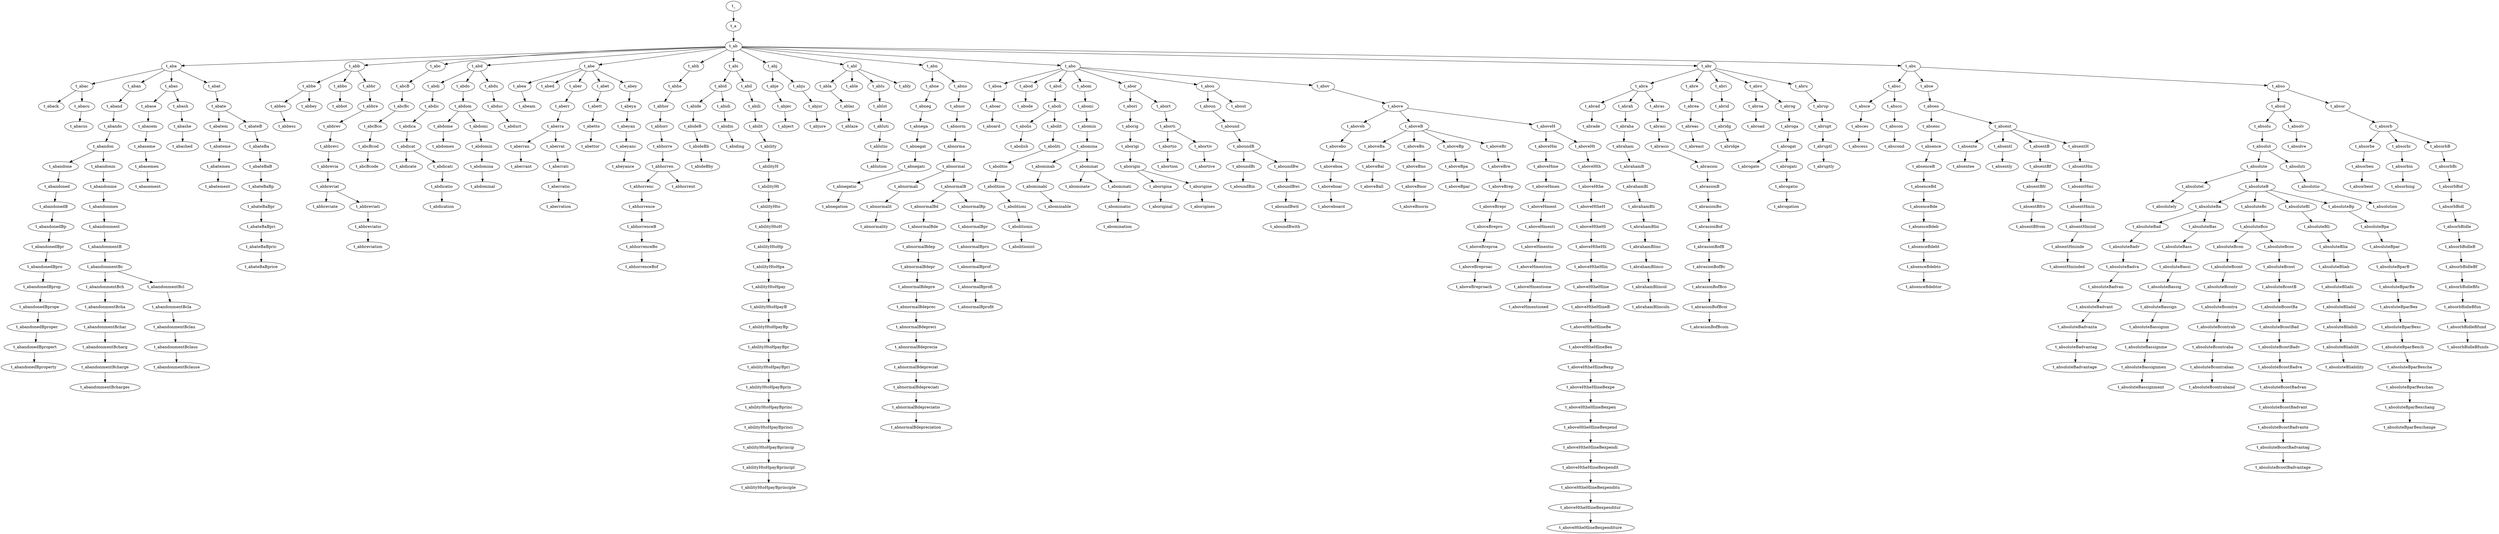 digraph trie {
	t_ -> t_a;
	t_a -> t_ab;
	t_ab -> t_aba;
	t_aba -> t_abac;
	t_abac -> t_aback;
	t_abac -> t_abacu;
	t_abacu -> t_abacus;
	t_aba -> t_aban;
	t_aban -> t_aband;
	t_aband -> t_abando;
	t_abando -> t_abandon;
	t_abandon -> t_abandone;
	t_abandone -> t_abandoned;
	t_abandoned -> t_abandonedB;
	t_abandonedB -> t_abandonedBp;
	t_abandonedBp -> t_abandonedBpr;
	t_abandonedBpr -> t_abandonedBpro;
	t_abandonedBpro -> t_abandonedBprop;
	t_abandonedBprop -> t_abandonedBprope;
	t_abandonedBprope -> t_abandonedBproper;
	t_abandonedBproper -> t_abandonedBpropert;
	t_abandonedBpropert -> t_abandonedBproperty;
	t_abandon -> t_abandonm;
	t_abandonm -> t_abandonme;
	t_abandonme -> t_abandonmen;
	t_abandonmen -> t_abandonment;
	t_abandonment -> t_abandonmentB;
	t_abandonmentB -> t_abandonmentBc;
	t_abandonmentBc -> t_abandonmentBch;
	t_abandonmentBch -> t_abandonmentBcha;
	t_abandonmentBcha -> t_abandonmentBchar;
	t_abandonmentBchar -> t_abandonmentBcharg;
	t_abandonmentBcharg -> t_abandonmentBcharge;
	t_abandonmentBcharge -> t_abandonmentBcharges;
	t_abandonmentBc -> t_abandonmentBcl;
	t_abandonmentBcl -> t_abandonmentBcla;
	t_abandonmentBcla -> t_abandonmentBclau;
	t_abandonmentBclau -> t_abandonmentBclaus;
	t_abandonmentBclaus -> t_abandonmentBclause;
	t_aba -> t_abas;
	t_abas -> t_abase;
	t_abase -> t_abasem;
	t_abasem -> t_abaseme;
	t_abaseme -> t_abasemen;
	t_abasemen -> t_abasement;
	t_abas -> t_abash;
	t_abash -> t_abashe;
	t_abashe -> t_abashed;
	t_aba -> t_abat;
	t_abat -> t_abate;
	t_abate -> t_abatem;
	t_abatem -> t_abateme;
	t_abateme -> t_abatemen;
	t_abatemen -> t_abatement;
	t_abate -> t_abateB;
	t_abateB -> t_abateBa;
	t_abateBa -> t_abateBaB;
	t_abateBaB -> t_abateBaBp;
	t_abateBaBp -> t_abateBaBpr;
	t_abateBaBpr -> t_abateBaBpri;
	t_abateBaBpri -> t_abateBaBpric;
	t_abateBaBpric -> t_abateBaBprice;
	t_ab -> t_abb;
	t_abb -> t_abbe;
	t_abbe -> t_abbes;
	t_abbes -> t_abbess;
	t_abbe -> t_abbey;
	t_abb -> t_abbo;
	t_abbo -> t_abbot;
	t_abb -> t_abbr;
	t_abbr -> t_abbre;
	t_abbre -> t_abbrev;
	t_abbrev -> t_abbrevi;
	t_abbrevi -> t_abbrevia;
	t_abbrevia -> t_abbreviat;
	t_abbreviat -> t_abbreviate;
	t_abbreviat -> t_abbreviati;
	t_abbreviati -> t_abbreviatio;
	t_abbreviatio -> t_abbreviation;
	t_ab -> t_abc;
	t_abc -> t_abcB;
	t_abcB -> t_abcBc;
	t_abcBc -> t_abcBco;
	t_abcBco -> t_abcBcod;
	t_abcBcod -> t_abcBcode;
	t_ab -> t_abd;
	t_abd -> t_abdi;
	t_abdi -> t_abdic;
	t_abdic -> t_abdica;
	t_abdica -> t_abdicat;
	t_abdicat -> t_abdicate;
	t_abdicat -> t_abdicati;
	t_abdicati -> t_abdicatio;
	t_abdicatio -> t_abdication;
	t_abd -> t_abdo;
	t_abdo -> t_abdom;
	t_abdom -> t_abdome;
	t_abdome -> t_abdomen;
	t_abdom -> t_abdomi;
	t_abdomi -> t_abdomin;
	t_abdomin -> t_abdomina;
	t_abdomina -> t_abdominal;
	t_abd -> t_abdu;
	t_abdu -> t_abduc;
	t_abduc -> t_abduct;
	t_ab -> t_abe;
	t_abe -> t_abea;
	t_abea -> t_abeam;
	t_abe -> t_abed;
	t_abe -> t_aber;
	t_aber -> t_aberr;
	t_aberr -> t_aberra;
	t_aberra -> t_aberran;
	t_aberran -> t_aberrant;
	t_aberra -> t_aberrat;
	t_aberrat -> t_aberrati;
	t_aberrati -> t_aberratio;
	t_aberratio -> t_aberration;
	t_abe -> t_abet;
	t_abet -> t_abett;
	t_abett -> t_abetto;
	t_abetto -> t_abettor;
	t_abe -> t_abey;
	t_abey -> t_abeya;
	t_abeya -> t_abeyan;
	t_abeyan -> t_abeyanc;
	t_abeyanc -> t_abeyance;
	t_ab -> t_abh;
	t_abh -> t_abho;
	t_abho -> t_abhor;
	t_abhor -> t_abhorr;
	t_abhorr -> t_abhorre;
	t_abhorre -> t_abhorren;
	t_abhorren -> t_abhorrenc;
	t_abhorrenc -> t_abhorrence;
	t_abhorrence -> t_abhorrenceB;
	t_abhorrenceB -> t_abhorrenceBo;
	t_abhorrenceBo -> t_abhorrenceBof;
	t_abhorren -> t_abhorrent;
	t_ab -> t_abi;
	t_abi -> t_abid;
	t_abid -> t_abide;
	t_abide -> t_abideB;
	t_abideB -> t_abideBb;
	t_abideBb -> t_abideBby;
	t_abid -> t_abidi;
	t_abidi -> t_abidin;
	t_abidin -> t_abiding;
	t_abi -> t_abil;
	t_abil -> t_abili;
	t_abili -> t_abilit;
	t_abilit -> t_ability;
	t_ability -> t_abilityH;
	t_abilityH -> t_abilityHt;
	t_abilityHt -> t_abilityHto;
	t_abilityHto -> t_abilityHtoH;
	t_abilityHtoH -> t_abilityHtoHp;
	t_abilityHtoHp -> t_abilityHtoHpa;
	t_abilityHtoHpa -> t_abilityHtoHpay;
	t_abilityHtoHpay -> t_abilityHtoHpayB;
	t_abilityHtoHpayB -> t_abilityHtoHpayBp;
	t_abilityHtoHpayBp -> t_abilityHtoHpayBpr;
	t_abilityHtoHpayBpr -> t_abilityHtoHpayBpri;
	t_abilityHtoHpayBpri -> t_abilityHtoHpayBprin;
	t_abilityHtoHpayBprin -> t_abilityHtoHpayBprinc;
	t_abilityHtoHpayBprinc -> t_abilityHtoHpayBprinci;
	t_abilityHtoHpayBprinci -> t_abilityHtoHpayBprincip;
	t_abilityHtoHpayBprincip -> t_abilityHtoHpayBprincipl;
	t_abilityHtoHpayBprincipl -> t_abilityHtoHpayBprinciple;
	t_ab -> t_abj;
	t_abj -> t_abje;
	t_abje -> t_abjec;
	t_abjec -> t_abject;
	t_abj -> t_abju;
	t_abju -> t_abjur;
	t_abjur -> t_abjure;
	t_ab -> t_abl;
	t_abl -> t_abla;
	t_abla -> t_ablaz;
	t_ablaz -> t_ablaze;
	t_abl -> t_able;
	t_abl -> t_ablu;
	t_ablu -> t_ablut;
	t_ablut -> t_abluti;
	t_abluti -> t_ablutio;
	t_ablutio -> t_ablution;
	t_abl -> t_ably;
	t_ab -> t_abn;
	t_abn -> t_abne;
	t_abne -> t_abneg;
	t_abneg -> t_abnega;
	t_abnega -> t_abnegat;
	t_abnegat -> t_abnegati;
	t_abnegati -> t_abnegatio;
	t_abnegatio -> t_abnegation;
	t_abn -> t_abno;
	t_abno -> t_abnor;
	t_abnor -> t_abnorm;
	t_abnorm -> t_abnorma;
	t_abnorma -> t_abnormal;
	t_abnormal -> t_abnormali;
	t_abnormali -> t_abnormalit;
	t_abnormalit -> t_abnormality;
	t_abnormal -> t_abnormalB;
	t_abnormalB -> t_abnormalBd;
	t_abnormalBd -> t_abnormalBde;
	t_abnormalBde -> t_abnormalBdep;
	t_abnormalBdep -> t_abnormalBdepr;
	t_abnormalBdepr -> t_abnormalBdepre;
	t_abnormalBdepre -> t_abnormalBdeprec;
	t_abnormalBdeprec -> t_abnormalBdepreci;
	t_abnormalBdepreci -> t_abnormalBdeprecia;
	t_abnormalBdeprecia -> t_abnormalBdepreciat;
	t_abnormalBdepreciat -> t_abnormalBdepreciati;
	t_abnormalBdepreciati -> t_abnormalBdepreciatio;
	t_abnormalBdepreciatio -> t_abnormalBdepreciation;
	t_abnormalB -> t_abnormalBp;
	t_abnormalBp -> t_abnormalBpr;
	t_abnormalBpr -> t_abnormalBpro;
	t_abnormalBpro -> t_abnormalBprof;
	t_abnormalBprof -> t_abnormalBprofi;
	t_abnormalBprofi -> t_abnormalBprofit;
	t_ab -> t_abo;
	t_abo -> t_aboa;
	t_aboa -> t_aboar;
	t_aboar -> t_aboard;
	t_abo -> t_abod;
	t_abod -> t_abode;
	t_abo -> t_abol;
	t_abol -> t_aboli;
	t_aboli -> t_abolis;
	t_abolis -> t_abolish;
	t_aboli -> t_abolit;
	t_abolit -> t_aboliti;
	t_aboliti -> t_abolitio;
	t_abolitio -> t_abolition;
	t_abolition -> t_abolitioni;
	t_abolitioni -> t_abolitionis;
	t_abolitionis -> t_abolitionist;
	t_abo -> t_abom;
	t_abom -> t_abomi;
	t_abomi -> t_abomin;
	t_abomin -> t_abomina;
	t_abomina -> t_abominab;
	t_abominab -> t_abominabl;
	t_abominabl -> t_abominable;
	t_abomina -> t_abominat;
	t_abominat -> t_abominate;
	t_abominat -> t_abominati;
	t_abominati -> t_abominatio;
	t_abominatio -> t_abomination;
	t_abo -> t_abor;
	t_abor -> t_abori;
	t_abori -> t_aborig;
	t_aborig -> t_aborigi;
	t_aborigi -> t_aborigin;
	t_aborigin -> t_aborigina;
	t_aborigina -> t_aboriginal;
	t_aborigin -> t_aborigine;
	t_aborigine -> t_aborigines;
	t_abor -> t_abort;
	t_abort -> t_aborti;
	t_aborti -> t_abortio;
	t_abortio -> t_abortion;
	t_aborti -> t_abortiv;
	t_abortiv -> t_abortive;
	t_abo -> t_abou;
	t_abou -> t_aboun;
	t_aboun -> t_abound;
	t_abound -> t_aboundB;
	t_aboundB -> t_aboundBi;
	t_aboundBi -> t_aboundBin;
	t_aboundB -> t_aboundBw;
	t_aboundBw -> t_aboundBwi;
	t_aboundBwi -> t_aboundBwit;
	t_aboundBwit -> t_aboundBwith;
	t_abou -> t_about;
	t_abo -> t_abov;
	t_abov -> t_above;
	t_above -> t_aboveb;
	t_aboveb -> t_abovebo;
	t_abovebo -> t_aboveboa;
	t_aboveboa -> t_aboveboar;
	t_aboveboar -> t_aboveboard;
	t_above -> t_aboveB;
	t_aboveB -> t_aboveBa;
	t_aboveBa -> t_aboveBal;
	t_aboveBal -> t_aboveBall;
	t_aboveB -> t_aboveBn;
	t_aboveBn -> t_aboveBno;
	t_aboveBno -> t_aboveBnor;
	t_aboveBnor -> t_aboveBnorm;
	t_aboveB -> t_aboveBp;
	t_aboveBp -> t_aboveBpa;
	t_aboveBpa -> t_aboveBpar;
	t_aboveB -> t_aboveBr;
	t_aboveBr -> t_aboveBre;
	t_aboveBre -> t_aboveBrep;
	t_aboveBrep -> t_aboveBrepr;
	t_aboveBrepr -> t_aboveBrepro;
	t_aboveBrepro -> t_aboveBreproa;
	t_aboveBreproa -> t_aboveBreproac;
	t_aboveBreproac -> t_aboveBreproach;
	t_above -> t_aboveH;
	t_aboveH -> t_aboveHm;
	t_aboveHm -> t_aboveHme;
	t_aboveHme -> t_aboveHmen;
	t_aboveHmen -> t_aboveHment;
	t_aboveHment -> t_aboveHmenti;
	t_aboveHmenti -> t_aboveHmentio;
	t_aboveHmentio -> t_aboveHmention;
	t_aboveHmention -> t_aboveHmentione;
	t_aboveHmentione -> t_aboveHmentioned;
	t_aboveH -> t_aboveHt;
	t_aboveHt -> t_aboveHth;
	t_aboveHth -> t_aboveHthe;
	t_aboveHthe -> t_aboveHtheH;
	t_aboveHtheH -> t_aboveHtheHl;
	t_aboveHtheHl -> t_aboveHtheHli;
	t_aboveHtheHli -> t_aboveHtheHlin;
	t_aboveHtheHlin -> t_aboveHtheHline;
	t_aboveHtheHline -> t_aboveHtheHlineB;
	t_aboveHtheHlineB -> t_aboveHtheHlineBe;
	t_aboveHtheHlineBe -> t_aboveHtheHlineBex;
	t_aboveHtheHlineBex -> t_aboveHtheHlineBexp;
	t_aboveHtheHlineBexp -> t_aboveHtheHlineBexpe;
	t_aboveHtheHlineBexpe -> t_aboveHtheHlineBexpen;
	t_aboveHtheHlineBexpen -> t_aboveHtheHlineBexpend;
	t_aboveHtheHlineBexpend -> t_aboveHtheHlineBexpendi;
	t_aboveHtheHlineBexpendi -> t_aboveHtheHlineBexpendit;
	t_aboveHtheHlineBexpendit -> t_aboveHtheHlineBexpenditu;
	t_aboveHtheHlineBexpenditu -> t_aboveHtheHlineBexpenditur;
	t_aboveHtheHlineBexpenditur -> t_aboveHtheHlineBexpenditure;
	t_ab -> t_abr;
	t_abr -> t_abra;
	t_abra -> t_abrad;
	t_abrad -> t_abrade;
	t_abra -> t_abrah;
	t_abrah -> t_abraha;
	t_abraha -> t_abraham;
	t_abraham -> t_abrahamB;
	t_abrahamB -> t_abrahamBl;
	t_abrahamBl -> t_abrahamBli;
	t_abrahamBli -> t_abrahamBlin;
	t_abrahamBlin -> t_abrahamBlinc;
	t_abrahamBlinc -> t_abrahamBlinco;
	t_abrahamBlinco -> t_abrahamBlincol;
	t_abrahamBlincol -> t_abrahamBlincoln;
	t_abra -> t_abras;
	t_abras -> t_abrasi;
	t_abrasi -> t_abrasio;
	t_abrasio -> t_abrasion;
	t_abrasion -> t_abrasionB;
	t_abrasionB -> t_abrasionBo;
	t_abrasionBo -> t_abrasionBof;
	t_abrasionBof -> t_abrasionBofB;
	t_abrasionBofB -> t_abrasionBofBc;
	t_abrasionBofBc -> t_abrasionBofBco;
	t_abrasionBofBco -> t_abrasionBofBcoi;
	t_abrasionBofBcoi -> t_abrasionBofBcoin;
	t_abr -> t_abre;
	t_abre -> t_abrea;
	t_abrea -> t_abreas;
	t_abreas -> t_abreast;
	t_abr -> t_abri;
	t_abri -> t_abrid;
	t_abrid -> t_abridg;
	t_abridg -> t_abridge;
	t_abr -> t_abro;
	t_abro -> t_abroa;
	t_abroa -> t_abroad;
	t_abro -> t_abrog;
	t_abrog -> t_abroga;
	t_abroga -> t_abrogat;
	t_abrogat -> t_abrogate;
	t_abrogat -> t_abrogati;
	t_abrogati -> t_abrogatio;
	t_abrogatio -> t_abrogation;
	t_abr -> t_abru;
	t_abru -> t_abrup;
	t_abrup -> t_abrupt;
	t_abrupt -> t_abruptl;
	t_abruptl -> t_abruptly;
	t_ab -> t_abs;
	t_abs -> t_absc;
	t_absc -> t_absce;
	t_absce -> t_absces;
	t_absces -> t_abscess;
	t_absc -> t_absco;
	t_absco -> t_abscon;
	t_abscon -> t_abscond;
	t_abs -> t_abse;
	t_abse -> t_absen;
	t_absen -> t_absenc;
	t_absenc -> t_absence;
	t_absence -> t_absenceB;
	t_absenceB -> t_absenceBd;
	t_absenceBd -> t_absenceBde;
	t_absenceBde -> t_absenceBdeb;
	t_absenceBdeb -> t_absenceBdebt;
	t_absenceBdebt -> t_absenceBdebto;
	t_absenceBdebto -> t_absenceBdebtor;
	t_absen -> t_absent;
	t_absent -> t_absente;
	t_absente -> t_absentee;
	t_absent -> t_absentl;
	t_absentl -> t_absently;
	t_absent -> t_absentB;
	t_absentB -> t_absentBf;
	t_absentBf -> t_absentBfr;
	t_absentBfr -> t_absentBfro;
	t_absentBfro -> t_absentBfrom;
	t_absent -> t_absentH;
	t_absentH -> t_absentHm;
	t_absentHm -> t_absentHmi;
	t_absentHmi -> t_absentHmin;
	t_absentHmin -> t_absentHmind;
	t_absentHmind -> t_absentHminde;
	t_absentHminde -> t_absentHminded;
	t_abs -> t_abso;
	t_abso -> t_absol;
	t_absol -> t_absolu;
	t_absolu -> t_absolut;
	t_absolut -> t_absolute;
	t_absolute -> t_absolutel;
	t_absolutel -> t_absolutely;
	t_absolute -> t_absoluteB;
	t_absoluteB -> t_absoluteBa;
	t_absoluteBa -> t_absoluteBad;
	t_absoluteBad -> t_absoluteBadv;
	t_absoluteBadv -> t_absoluteBadva;
	t_absoluteBadva -> t_absoluteBadvan;
	t_absoluteBadvan -> t_absoluteBadvant;
	t_absoluteBadvant -> t_absoluteBadvanta;
	t_absoluteBadvanta -> t_absoluteBadvantag;
	t_absoluteBadvantag -> t_absoluteBadvantage;
	t_absoluteBa -> t_absoluteBas;
	t_absoluteBas -> t_absoluteBass;
	t_absoluteBass -> t_absoluteBassi;
	t_absoluteBassi -> t_absoluteBassig;
	t_absoluteBassig -> t_absoluteBassign;
	t_absoluteBassign -> t_absoluteBassignm;
	t_absoluteBassignm -> t_absoluteBassignme;
	t_absoluteBassignme -> t_absoluteBassignmen;
	t_absoluteBassignmen -> t_absoluteBassignment;
	t_absoluteB -> t_absoluteBc;
	t_absoluteBc -> t_absoluteBco;
	t_absoluteBco -> t_absoluteBcon;
	t_absoluteBcon -> t_absoluteBcont;
	t_absoluteBcont -> t_absoluteBcontr;
	t_absoluteBcontr -> t_absoluteBcontra;
	t_absoluteBcontra -> t_absoluteBcontrab;
	t_absoluteBcontrab -> t_absoluteBcontraba;
	t_absoluteBcontraba -> t_absoluteBcontraban;
	t_absoluteBcontraban -> t_absoluteBcontraband;
	t_absoluteBco -> t_absoluteBcos;
	t_absoluteBcos -> t_absoluteBcost;
	t_absoluteBcost -> t_absoluteBcostB;
	t_absoluteBcostB -> t_absoluteBcostBa;
	t_absoluteBcostBa -> t_absoluteBcostBad;
	t_absoluteBcostBad -> t_absoluteBcostBadv;
	t_absoluteBcostBadv -> t_absoluteBcostBadva;
	t_absoluteBcostBadva -> t_absoluteBcostBadvan;
	t_absoluteBcostBadvan -> t_absoluteBcostBadvant;
	t_absoluteBcostBadvant -> t_absoluteBcostBadvanta;
	t_absoluteBcostBadvanta -> t_absoluteBcostBadvantag;
	t_absoluteBcostBadvantag -> t_absoluteBcostBadvantage;
	t_absoluteB -> t_absoluteBl;
	t_absoluteBl -> t_absoluteBli;
	t_absoluteBli -> t_absoluteBlia;
	t_absoluteBlia -> t_absoluteBliab;
	t_absoluteBliab -> t_absoluteBliabi;
	t_absoluteBliabi -> t_absoluteBliabil;
	t_absoluteBliabil -> t_absoluteBliabili;
	t_absoluteBliabili -> t_absoluteBliabilit;
	t_absoluteBliabilit -> t_absoluteBliability;
	t_absoluteB -> t_absoluteBp;
	t_absoluteBp -> t_absoluteBpa;
	t_absoluteBpa -> t_absoluteBpar;
	t_absoluteBpar -> t_absoluteBparB;
	t_absoluteBparB -> t_absoluteBparBe;
	t_absoluteBparBe -> t_absoluteBparBex;
	t_absoluteBparBex -> t_absoluteBparBexc;
	t_absoluteBparBexc -> t_absoluteBparBexch;
	t_absoluteBparBexch -> t_absoluteBparBexcha;
	t_absoluteBparBexcha -> t_absoluteBparBexchan;
	t_absoluteBparBexchan -> t_absoluteBparBexchang;
	t_absoluteBparBexchang -> t_absoluteBparBexchange;
	t_absolut -> t_absoluti;
	t_absoluti -> t_absolutio;
	t_absolutio -> t_absolution;
	t_absol -> t_absolv;
	t_absolv -> t_absolve;
	t_abso -> t_absor;
	t_absor -> t_absorb;
	t_absorb -> t_absorbe;
	t_absorbe -> t_absorben;
	t_absorben -> t_absorbent;
	t_absorb -> t_absorbi;
	t_absorbi -> t_absorbin;
	t_absorbin -> t_absorbing;
	t_absorb -> t_absorbB;
	t_absorbB -> t_absorbBi;
	t_absorbBi -> t_absorbBid;
	t_absorbBid -> t_absorbBidl;
	t_absorbBidl -> t_absorbBidle;
	t_absorbBidle -> t_absorbBidleB;
	t_absorbBidleB -> t_absorbBidleBf;
	t_absorbBidleBf -> t_absorbBidleBfu;
	t_absorbBidleBfu -> t_absorbBidleBfun;
	t_absorbBidleBfun -> t_absorbBidleBfund;
	t_absorbBidleBfund -> t_absorbBidleBfunds;
}

